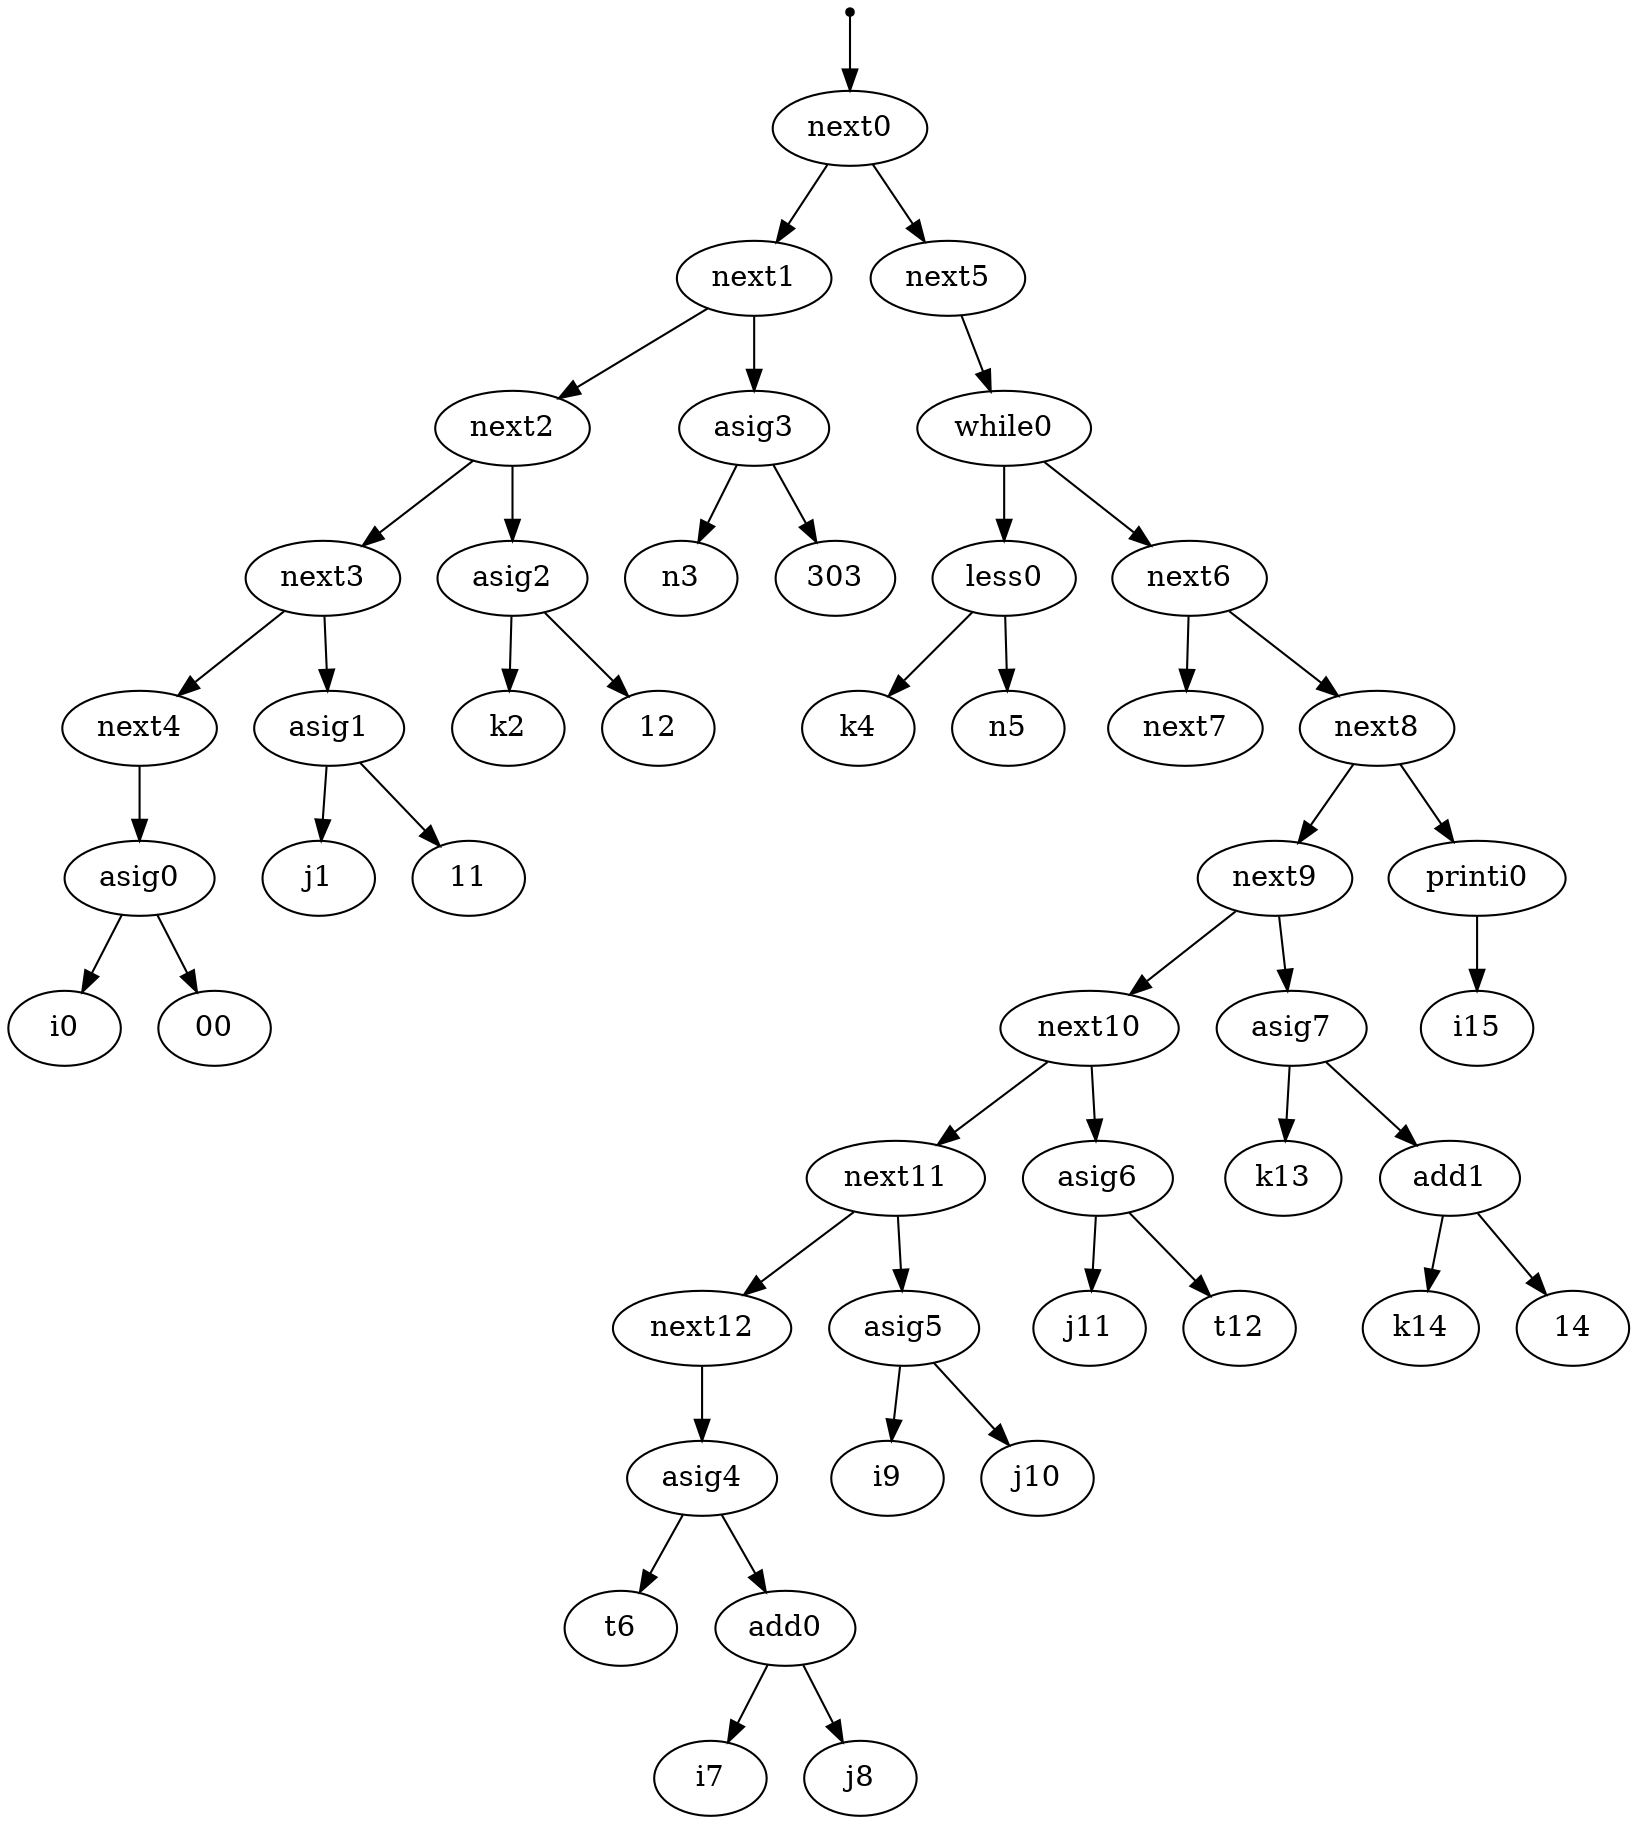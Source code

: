 digraph{
inic[shape=point];
inic->next0
next0->next1
next1->next2
next2->next3
next3->next4
next4->asig0
asig0->i0
asig0->00
next3->asig1
asig1->j1
asig1->11
next2->asig2
asig2->k2
asig2->12
next1->asig3
asig3->n3
asig3->303
next0->next5
next5->while0
while0->less0
less0->k4
less0->n5
while0->next6
next6->next7
next6->next8
next8->next9
next9->next10
next10->next11
next11->next12
next12->asig4
asig4->t6
asig4->add0
add0->i7
add0->j8
next11->asig5
asig5->i9
asig5->j10
next10->asig6
asig6->j11
asig6->t12
next9->asig7
asig7->k13
asig7->add1
add1->k14
add1->14
next8->printi0
printi0->i15
}
